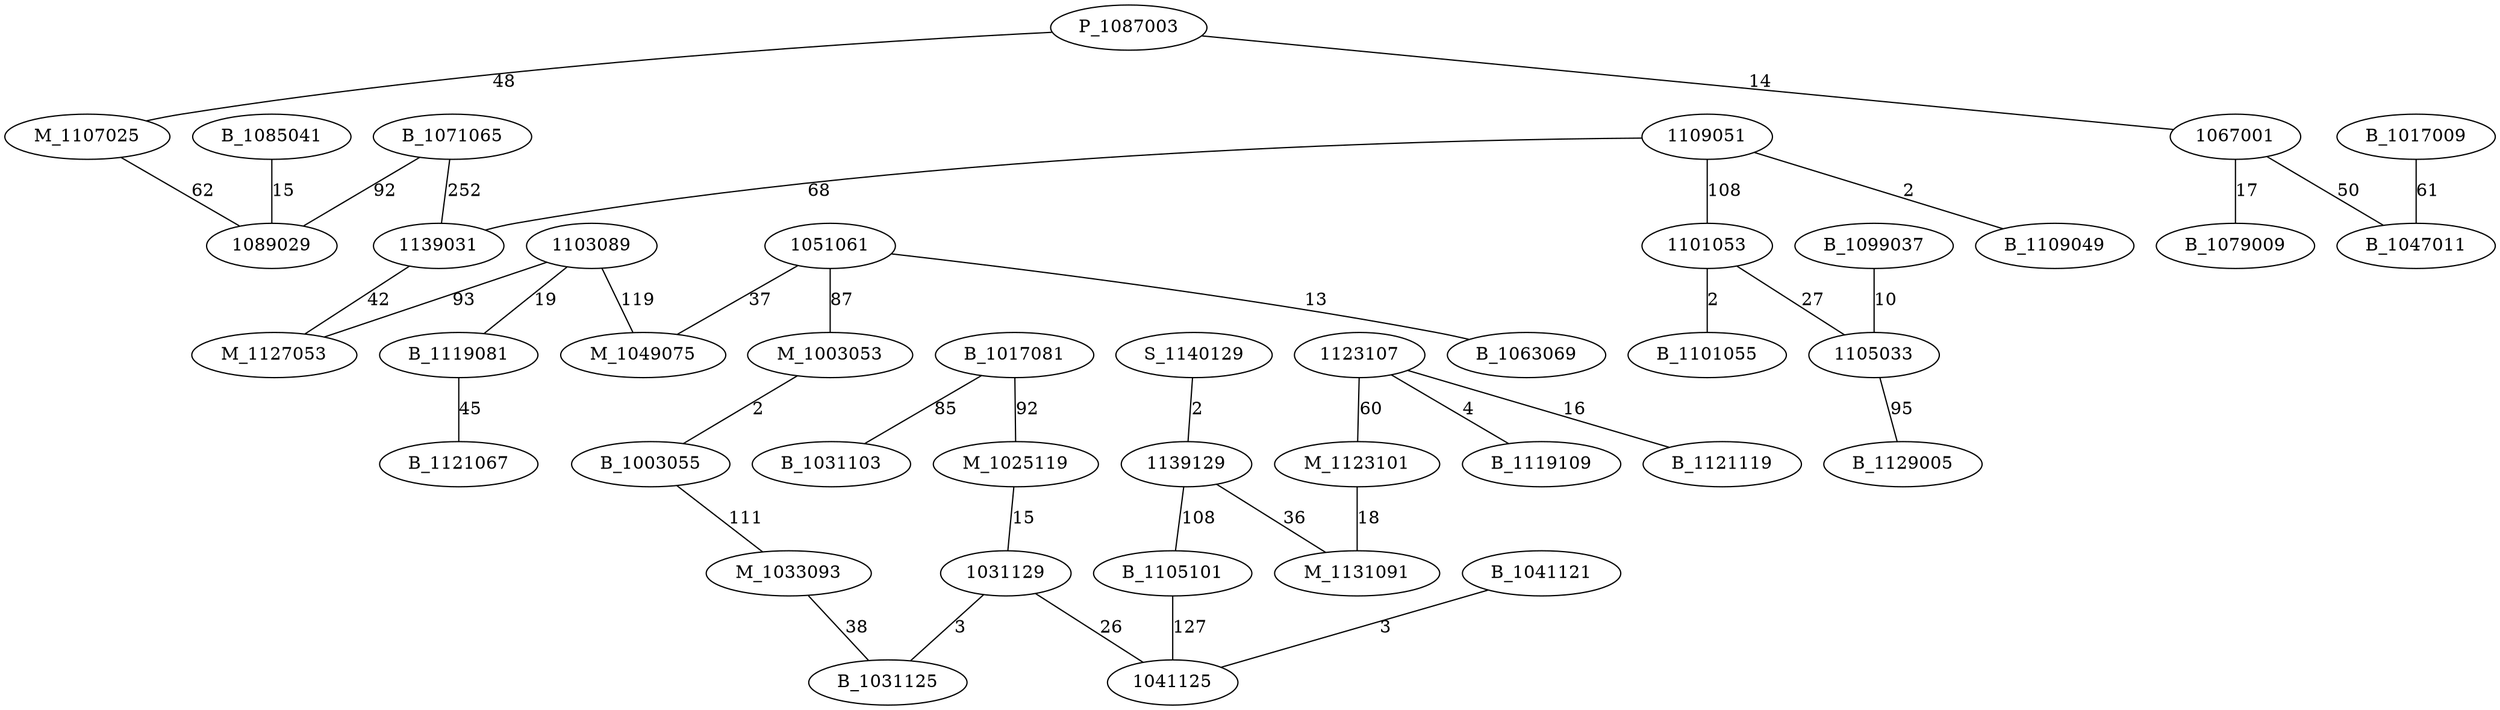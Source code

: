 graph chemin {

	P_1087003 -- M_1107025 [label=48]
	P_1087003 -- 1067001 [label=14]
	1103089 -- B_1119081 [label=19]
	1103089 -- M_1049075 [label=119]
	1103089 -- M_1127053 [label=93]
	B_1071065 -- 1139031 [label=252]
	B_1071065 -- 1089029 [label=92]
	1067001 -- B_1079009 [label=17]
	1067001 -- B_1047011 [label=50]
	1051061 -- M_1049075 [label=37]
	1051061 -- M_1003053 [label=87]
	1051061 -- B_1063069 [label=13]
	S_1140129 -- 1139129 [label=2]
	1109051 -- 1139031 [label=68]
	1109051 -- 1101053 [label=108]
	1109051 -- B_1109049 [label=2]
	B_1017081 -- B_1031103 [label=85]
	B_1017081 -- M_1025119 [label=92]
	B_1017009 -- B_1047011 [label=61]
	1123107 -- M_1123101 [label=60]
	1123107 -- B_1119109 [label=4]
	1123107 -- B_1121119 [label=16]
	1139129 -- M_1131091 [label=36]
	1139129 -- B_1105101 [label=108]
	M_1123101 -- M_1131091 [label=18]
	B_1119081 -- B_1121067 [label=45]
	1139031 -- M_1127053 [label=42]
	B_1085041 -- 1089029 [label=15]
	B_1105101 -- 1041125 [label=127]
	M_1025119 -- 1031129 [label=15]
	M_1003053 -- B_1003055 [label=2]
	B_1003055 -- M_1033093 [label=111]
	1101053 -- B_1101055 [label=2]
	1101053 -- 1105033 [label=27]
	M_1107025 -- 1089029 [label=62]
	M_1033093 -- B_1031125 [label=38]
	B_1099037 -- 1105033 [label=10]
	1105033 -- B_1129005 [label=95]
	1031129 -- B_1031125 [label=3]
	1031129 -- 1041125 [label=26]
	B_1041121 -- 1041125 [label=3]

}
